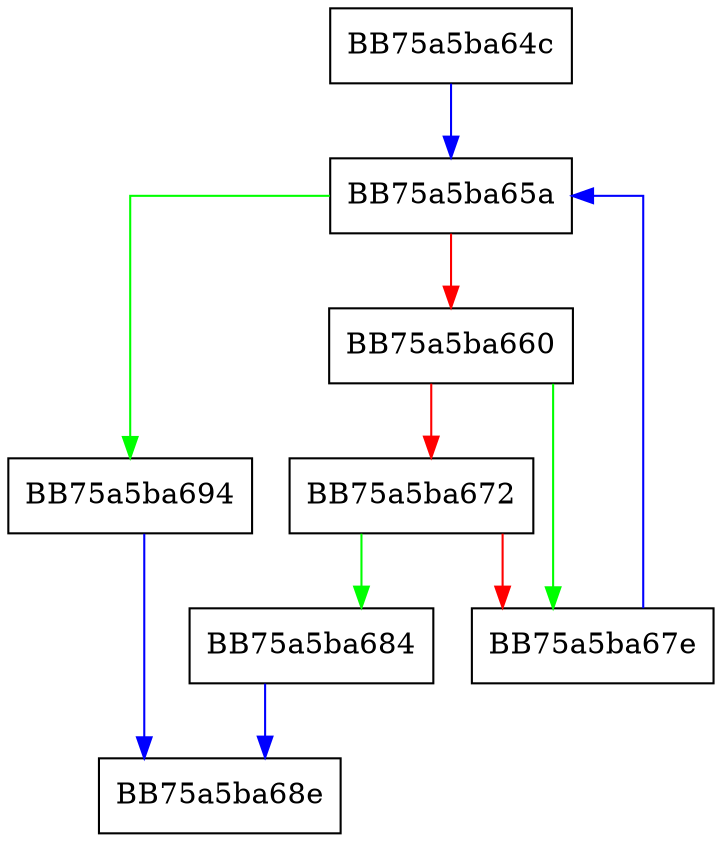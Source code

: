 digraph RVAToFileOffset {
  node [shape="box"];
  graph [splines=ortho];
  BB75a5ba64c -> BB75a5ba65a [color="blue"];
  BB75a5ba65a -> BB75a5ba694 [color="green"];
  BB75a5ba65a -> BB75a5ba660 [color="red"];
  BB75a5ba660 -> BB75a5ba67e [color="green"];
  BB75a5ba660 -> BB75a5ba672 [color="red"];
  BB75a5ba672 -> BB75a5ba684 [color="green"];
  BB75a5ba672 -> BB75a5ba67e [color="red"];
  BB75a5ba67e -> BB75a5ba65a [color="blue"];
  BB75a5ba684 -> BB75a5ba68e [color="blue"];
  BB75a5ba694 -> BB75a5ba68e [color="blue"];
}